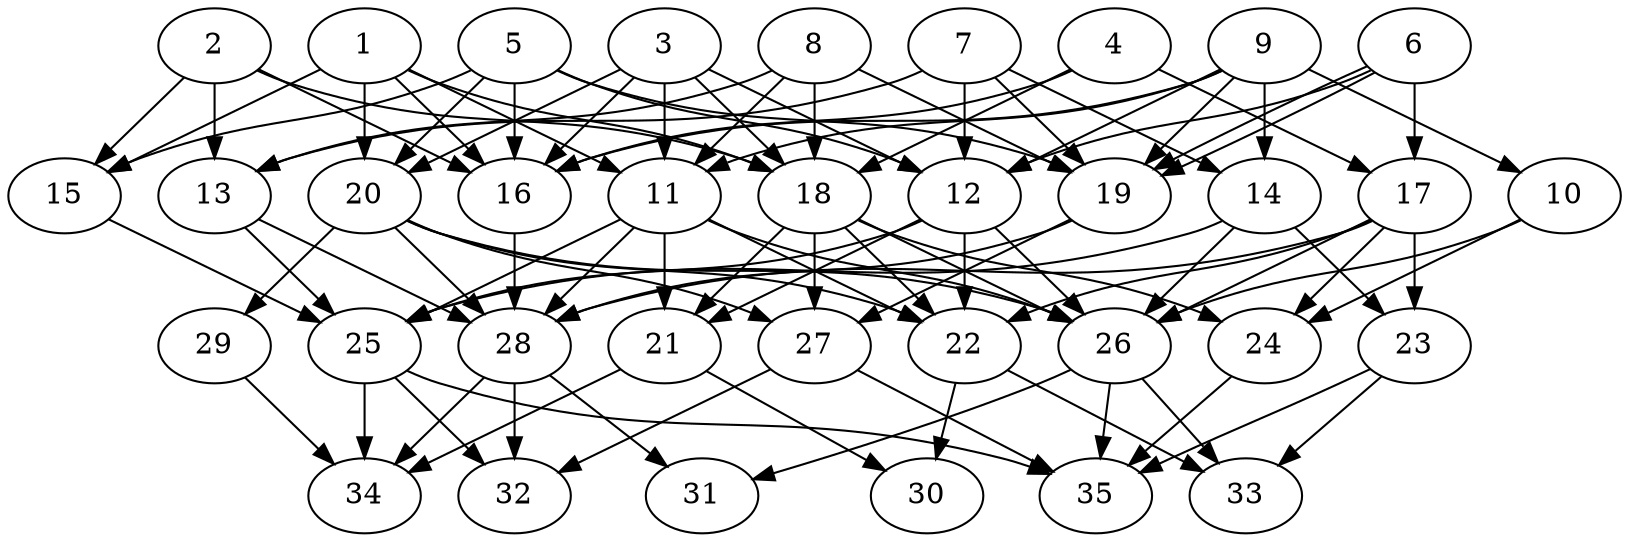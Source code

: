 // DAG automatically generated by daggen at Tue Aug  6 16:28:02 2019
// ./daggen --dot -n 35 --ccr 0.5 --fat 0.6 --regular 0.5 --density 0.6 --mindata 5242880 --maxdata 52428800 
digraph G {
  1 [size="80275456", alpha="0.13", expect_size="40137728"] 
  1 -> 11 [size ="40137728"]
  1 -> 15 [size ="40137728"]
  1 -> 16 [size ="40137728"]
  1 -> 18 [size ="40137728"]
  1 -> 20 [size ="40137728"]
  2 [size="36042752", alpha="0.06", expect_size="18021376"] 
  2 -> 13 [size ="18021376"]
  2 -> 15 [size ="18021376"]
  2 -> 16 [size ="18021376"]
  2 -> 18 [size ="18021376"]
  3 [size="13668352", alpha="0.05", expect_size="6834176"] 
  3 -> 11 [size ="6834176"]
  3 -> 12 [size ="6834176"]
  3 -> 16 [size ="6834176"]
  3 -> 18 [size ="6834176"]
  3 -> 20 [size ="6834176"]
  4 [size="73924608", alpha="0.09", expect_size="36962304"] 
  4 -> 16 [size ="36962304"]
  4 -> 17 [size ="36962304"]
  4 -> 18 [size ="36962304"]
  5 [size="60403712", alpha="0.05", expect_size="30201856"] 
  5 -> 12 [size ="30201856"]
  5 -> 15 [size ="30201856"]
  5 -> 16 [size ="30201856"]
  5 -> 19 [size ="30201856"]
  5 -> 20 [size ="30201856"]
  6 [size="45432832", alpha="0.18", expect_size="22716416"] 
  6 -> 12 [size ="22716416"]
  6 -> 17 [size ="22716416"]
  6 -> 19 [size ="22716416"]
  6 -> 19 [size ="22716416"]
  7 [size="69939200", alpha="0.19", expect_size="34969600"] 
  7 -> 12 [size ="34969600"]
  7 -> 13 [size ="34969600"]
  7 -> 14 [size ="34969600"]
  7 -> 19 [size ="34969600"]
  8 [size="69232640", alpha="0.02", expect_size="34616320"] 
  8 -> 11 [size ="34616320"]
  8 -> 13 [size ="34616320"]
  8 -> 18 [size ="34616320"]
  8 -> 19 [size ="34616320"]
  9 [size="12582912", alpha="0.14", expect_size="6291456"] 
  9 -> 10 [size ="6291456"]
  9 -> 11 [size ="6291456"]
  9 -> 12 [size ="6291456"]
  9 -> 14 [size ="6291456"]
  9 -> 16 [size ="6291456"]
  9 -> 19 [size ="6291456"]
  10 [size="81635328", alpha="0.08", expect_size="40817664"] 
  10 -> 24 [size ="40817664"]
  10 -> 26 [size ="40817664"]
  11 [size="34777088", alpha="0.03", expect_size="17388544"] 
  11 -> 21 [size ="17388544"]
  11 -> 22 [size ="17388544"]
  11 -> 25 [size ="17388544"]
  11 -> 26 [size ="17388544"]
  11 -> 28 [size ="17388544"]
  12 [size="94683136", alpha="0.15", expect_size="47341568"] 
  12 -> 21 [size ="47341568"]
  12 -> 22 [size ="47341568"]
  12 -> 25 [size ="47341568"]
  12 -> 26 [size ="47341568"]
  13 [size="30423040", alpha="0.07", expect_size="15211520"] 
  13 -> 25 [size ="15211520"]
  13 -> 28 [size ="15211520"]
  14 [size="51855360", alpha="0.18", expect_size="25927680"] 
  14 -> 23 [size ="25927680"]
  14 -> 25 [size ="25927680"]
  14 -> 26 [size ="25927680"]
  15 [size="93446144", alpha="0.03", expect_size="46723072"] 
  15 -> 25 [size ="46723072"]
  16 [size="24586240", alpha="0.09", expect_size="12293120"] 
  16 -> 28 [size ="12293120"]
  17 [size="15710208", alpha="0.03", expect_size="7855104"] 
  17 -> 22 [size ="7855104"]
  17 -> 23 [size ="7855104"]
  17 -> 24 [size ="7855104"]
  17 -> 26 [size ="7855104"]
  17 -> 28 [size ="7855104"]
  18 [size="12728320", alpha="0.02", expect_size="6364160"] 
  18 -> 21 [size ="6364160"]
  18 -> 22 [size ="6364160"]
  18 -> 24 [size ="6364160"]
  18 -> 26 [size ="6364160"]
  18 -> 27 [size ="6364160"]
  19 [size="21084160", alpha="0.11", expect_size="10542080"] 
  19 -> 27 [size ="10542080"]
  19 -> 28 [size ="10542080"]
  20 [size="88479744", alpha="0.01", expect_size="44239872"] 
  20 -> 22 [size ="44239872"]
  20 -> 26 [size ="44239872"]
  20 -> 27 [size ="44239872"]
  20 -> 28 [size ="44239872"]
  20 -> 29 [size ="44239872"]
  21 [size="33359872", alpha="0.05", expect_size="16679936"] 
  21 -> 30 [size ="16679936"]
  21 -> 34 [size ="16679936"]
  22 [size="47742976", alpha="0.15", expect_size="23871488"] 
  22 -> 30 [size ="23871488"]
  22 -> 33 [size ="23871488"]
  23 [size="23484416", alpha="0.05", expect_size="11742208"] 
  23 -> 33 [size ="11742208"]
  23 -> 35 [size ="11742208"]
  24 [size="55703552", alpha="0.09", expect_size="27851776"] 
  24 -> 35 [size ="27851776"]
  25 [size="44365824", alpha="0.04", expect_size="22182912"] 
  25 -> 32 [size ="22182912"]
  25 -> 34 [size ="22182912"]
  25 -> 35 [size ="22182912"]
  26 [size="58230784", alpha="0.06", expect_size="29115392"] 
  26 -> 31 [size ="29115392"]
  26 -> 33 [size ="29115392"]
  26 -> 35 [size ="29115392"]
  27 [size="98600960", alpha="0.20", expect_size="49300480"] 
  27 -> 32 [size ="49300480"]
  27 -> 35 [size ="49300480"]
  28 [size="16764928", alpha="0.07", expect_size="8382464"] 
  28 -> 31 [size ="8382464"]
  28 -> 32 [size ="8382464"]
  28 -> 34 [size ="8382464"]
  29 [size="24428544", alpha="0.14", expect_size="12214272"] 
  29 -> 34 [size ="12214272"]
  30 [size="78258176", alpha="0.17", expect_size="39129088"] 
  31 [size="82671616", alpha="0.04", expect_size="41335808"] 
  32 [size="13084672", alpha="0.10", expect_size="6542336"] 
  33 [size="83798016", alpha="0.19", expect_size="41899008"] 
  34 [size="14882816", alpha="0.18", expect_size="7441408"] 
  35 [size="58519552", alpha="0.14", expect_size="29259776"] 
}
